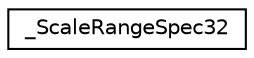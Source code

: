 digraph "Graphical Class Hierarchy"
{
  edge [fontname="Helvetica",fontsize="10",labelfontname="Helvetica",labelfontsize="10"];
  node [fontname="Helvetica",fontsize="10",shape=record];
  rankdir="LR";
  Node1 [label="_ScaleRangeSpec32",height=0.2,width=0.4,color="black", fillcolor="white", style="filled",URL="$struct___scale_range_spec32.html"];
}
